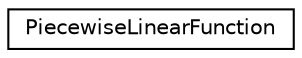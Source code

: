 digraph "Graphical Class Hierarchy"
{
 // LATEX_PDF_SIZE
  edge [fontname="Helvetica",fontsize="10",labelfontname="Helvetica",labelfontsize="10"];
  node [fontname="Helvetica",fontsize="10",shape=record];
  rankdir="LR";
  Node0 [label="PiecewiseLinearFunction",height=0.2,width=0.4,color="black", fillcolor="white", style="filled",URL="$classoperations__research_1_1_piecewise_linear_function.html",tooltip=" "];
}
